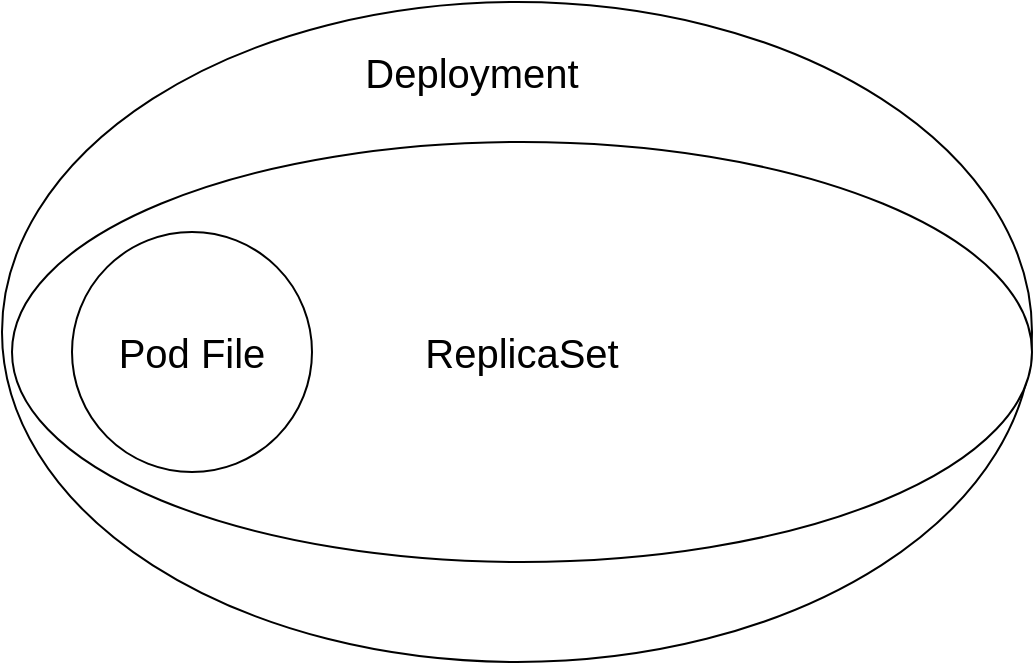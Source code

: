 <mxfile version="22.1.16" type="github">
  <diagram name="Page-1" id="gS-0aVVuc6AGVWGVwyTO">
    <mxGraphModel dx="1386" dy="793" grid="1" gridSize="10" guides="1" tooltips="1" connect="1" arrows="1" fold="1" page="1" pageScale="1" pageWidth="850" pageHeight="1100" math="0" shadow="0">
      <root>
        <mxCell id="0" />
        <mxCell id="1" parent="0" />
        <mxCell id="DbQJdZ45rIFrBNTzAKnb-4" value="" style="ellipse;whiteSpace=wrap;html=1;" vertex="1" parent="1">
          <mxGeometry x="205" y="270" width="515" height="330" as="geometry" />
        </mxCell>
        <mxCell id="DbQJdZ45rIFrBNTzAKnb-2" value="&lt;font style=&quot;font-size: 20px;&quot;&gt;ReplicaSet&lt;/font&gt;" style="ellipse;whiteSpace=wrap;html=1;" vertex="1" parent="1">
          <mxGeometry x="210" y="340" width="510" height="210" as="geometry" />
        </mxCell>
        <mxCell id="DbQJdZ45rIFrBNTzAKnb-1" value="&lt;font style=&quot;font-size: 20px;&quot;&gt;Pod File&lt;/font&gt;" style="ellipse;whiteSpace=wrap;html=1;aspect=fixed;" vertex="1" parent="1">
          <mxGeometry x="240" y="385" width="120" height="120" as="geometry" />
        </mxCell>
        <mxCell id="DbQJdZ45rIFrBNTzAKnb-6" value="&lt;font style=&quot;font-size: 20px;&quot;&gt;Deployment&lt;br&gt;&lt;/font&gt;" style="text;html=1;strokeColor=none;fillColor=none;align=center;verticalAlign=middle;whiteSpace=wrap;rounded=0;" vertex="1" parent="1">
          <mxGeometry x="410" y="290" width="60" height="30" as="geometry" />
        </mxCell>
      </root>
    </mxGraphModel>
  </diagram>
</mxfile>

